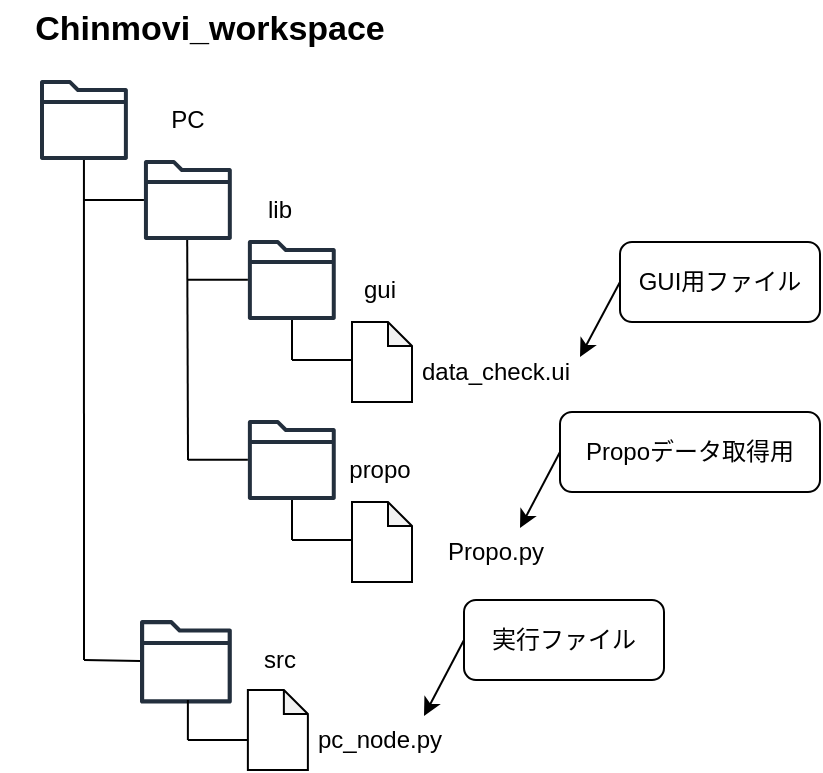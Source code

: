 <mxfile>
    <diagram id="Wi7q7UKDVkfP3ZR1_PGc" name="ページ1">
        <mxGraphModel dx="1093" dy="611" grid="1" gridSize="10" guides="1" tooltips="1" connect="1" arrows="1" fold="1" page="1" pageScale="1" pageWidth="827" pageHeight="1169" math="0" shadow="0">
            <root>
                <mxCell id="0"/>
                <mxCell id="1" parent="0"/>
                <mxCell id="3" value="&lt;b&gt;&lt;font style=&quot;font-size: 17px;&quot;&gt;Chinmovi_workspace&lt;/font&gt;&lt;/b&gt;" style="text;html=1;align=center;verticalAlign=middle;whiteSpace=wrap;rounded=0;" parent="1" vertex="1">
                    <mxGeometry x="20" y="20" width="210" height="30" as="geometry"/>
                </mxCell>
                <mxCell id="7" value="" style="sketch=0;outlineConnect=0;fontColor=#232F3E;gradientColor=none;fillColor=#232F3D;strokeColor=none;dashed=0;verticalLabelPosition=bottom;verticalAlign=top;align=center;html=1;fontSize=12;fontStyle=0;aspect=fixed;pointerEvents=1;shape=mxgraph.aws4.folder;" parent="1" vertex="1">
                    <mxGeometry x="40" y="60" width="43.94" height="40" as="geometry"/>
                </mxCell>
                <mxCell id="8" value="PC" style="text;html=1;align=center;verticalAlign=middle;whiteSpace=wrap;rounded=0;" parent="1" vertex="1">
                    <mxGeometry x="83.94" y="65" width="60" height="30" as="geometry"/>
                </mxCell>
                <mxCell id="9" value="" style="sketch=0;outlineConnect=0;fontColor=#232F3E;gradientColor=none;fillColor=#232F3D;strokeColor=none;dashed=0;verticalLabelPosition=bottom;verticalAlign=top;align=center;html=1;fontSize=12;fontStyle=0;aspect=fixed;pointerEvents=1;shape=mxgraph.aws4.folder;" parent="1" vertex="1">
                    <mxGeometry x="91.97" y="100" width="43.94" height="40" as="geometry"/>
                </mxCell>
                <mxCell id="10" value="" style="endArrow=none;html=1;" parent="1" source="7" edge="1">
                    <mxGeometry width="50" height="50" relative="1" as="geometry">
                        <mxPoint x="60" y="160" as="sourcePoint"/>
                        <mxPoint x="62" y="350.03" as="targetPoint"/>
                    </mxGeometry>
                </mxCell>
                <mxCell id="12" value="lib" style="text;html=1;align=center;verticalAlign=middle;whiteSpace=wrap;rounded=0;" parent="1" vertex="1">
                    <mxGeometry x="130" y="110" width="60" height="30" as="geometry"/>
                </mxCell>
                <mxCell id="16" value="" style="endArrow=none;html=1;" parent="1" target="9" edge="1">
                    <mxGeometry width="50" height="50" relative="1" as="geometry">
                        <mxPoint x="62" y="120" as="sourcePoint"/>
                        <mxPoint x="270" y="80" as="targetPoint"/>
                    </mxGeometry>
                </mxCell>
                <mxCell id="17" value="" style="endArrow=none;html=1;" parent="1" target="18" edge="1">
                    <mxGeometry width="50" height="50" relative="1" as="geometry">
                        <mxPoint x="62" y="350" as="sourcePoint"/>
                        <mxPoint x="270" y="310" as="targetPoint"/>
                    </mxGeometry>
                </mxCell>
                <mxCell id="18" value="" style="sketch=0;outlineConnect=0;fontColor=#232F3E;gradientColor=none;fillColor=#232F3D;strokeColor=none;dashed=0;verticalLabelPosition=bottom;verticalAlign=top;align=center;html=1;fontSize=12;fontStyle=0;aspect=fixed;pointerEvents=1;shape=mxgraph.aws4.folder;" parent="1" vertex="1">
                    <mxGeometry x="90" y="330" width="45.91" height="41.79" as="geometry"/>
                </mxCell>
                <mxCell id="20" value="src" style="text;html=1;align=center;verticalAlign=middle;whiteSpace=wrap;rounded=0;" parent="1" vertex="1">
                    <mxGeometry x="130" y="335" width="60" height="30" as="geometry"/>
                </mxCell>
                <mxCell id="23" value="" style="shape=note;whiteSpace=wrap;html=1;backgroundOutline=1;darkOpacity=0.05;size=12;direction=east;" parent="1" vertex="1">
                    <mxGeometry x="196" y="181" width="30" height="40" as="geometry"/>
                </mxCell>
                <mxCell id="24" value="" style="sketch=0;outlineConnect=0;fontColor=#232F3E;gradientColor=none;fillColor=#232F3D;strokeColor=none;dashed=0;verticalLabelPosition=bottom;verticalAlign=top;align=center;html=1;fontSize=12;fontStyle=0;aspect=fixed;pointerEvents=1;shape=mxgraph.aws4.folder;" parent="1" vertex="1">
                    <mxGeometry x="143.94" y="140" width="43.94" height="40" as="geometry"/>
                </mxCell>
                <mxCell id="25" value="" style="endArrow=none;html=1;" parent="1" edge="1">
                    <mxGeometry width="50" height="50" relative="1" as="geometry">
                        <mxPoint x="113.94" y="159.89" as="sourcePoint"/>
                        <mxPoint x="143.94" y="159.89" as="targetPoint"/>
                    </mxGeometry>
                </mxCell>
                <mxCell id="27" value="gui" style="text;html=1;align=center;verticalAlign=middle;whiteSpace=wrap;rounded=0;" parent="1" vertex="1">
                    <mxGeometry x="180" y="150" width="60" height="30" as="geometry"/>
                </mxCell>
                <mxCell id="28" value="" style="endArrow=none;html=1;" parent="1" edge="1">
                    <mxGeometry width="50" height="50" relative="1" as="geometry">
                        <mxPoint x="166" y="200" as="sourcePoint"/>
                        <mxPoint x="166" y="180" as="targetPoint"/>
                    </mxGeometry>
                </mxCell>
                <mxCell id="29" value="" style="endArrow=none;html=1;" parent="1" edge="1">
                    <mxGeometry width="50" height="50" relative="1" as="geometry">
                        <mxPoint x="196" y="200" as="sourcePoint"/>
                        <mxPoint x="166" y="200" as="targetPoint"/>
                    </mxGeometry>
                </mxCell>
                <mxCell id="30" value="data_check.ui" style="text;html=1;align=center;verticalAlign=middle;whiteSpace=wrap;rounded=0;" parent="1" vertex="1">
                    <mxGeometry x="226" y="191" width="84" height="30" as="geometry"/>
                </mxCell>
                <mxCell id="32" value="GUI用ファイル" style="rounded=1;whiteSpace=wrap;html=1;" parent="1" vertex="1">
                    <mxGeometry x="330" y="141" width="100" height="40" as="geometry"/>
                </mxCell>
                <mxCell id="33" value="" style="endArrow=classic;html=1;exitX=0;exitY=0.5;exitDx=0;exitDy=0;entryX=1;entryY=0.25;entryDx=0;entryDy=0;" parent="1" source="32" target="30" edge="1">
                    <mxGeometry width="50" height="50" relative="1" as="geometry">
                        <mxPoint x="320" y="270" as="sourcePoint"/>
                        <mxPoint x="370" y="220" as="targetPoint"/>
                    </mxGeometry>
                </mxCell>
                <mxCell id="36" value="" style="endArrow=none;html=1;" parent="1" edge="1">
                    <mxGeometry width="50" height="50" relative="1" as="geometry">
                        <mxPoint x="113.94" y="390" as="sourcePoint"/>
                        <mxPoint x="113.94" y="370" as="targetPoint"/>
                    </mxGeometry>
                </mxCell>
                <mxCell id="37" value="" style="endArrow=none;html=1;" parent="1" edge="1">
                    <mxGeometry width="50" height="50" relative="1" as="geometry">
                        <mxPoint x="143.94" y="390" as="sourcePoint"/>
                        <mxPoint x="113.94" y="390" as="targetPoint"/>
                    </mxGeometry>
                </mxCell>
                <mxCell id="39" value="" style="shape=note;whiteSpace=wrap;html=1;backgroundOutline=1;darkOpacity=0.05;size=12;direction=east;" parent="1" vertex="1">
                    <mxGeometry x="143.94" y="365" width="30" height="40" as="geometry"/>
                </mxCell>
                <mxCell id="40" value="pc_node.py" style="text;html=1;align=center;verticalAlign=middle;whiteSpace=wrap;rounded=0;" parent="1" vertex="1">
                    <mxGeometry x="168" y="375" width="84" height="30" as="geometry"/>
                </mxCell>
                <mxCell id="41" value="" style="endArrow=classic;html=1;exitX=0;exitY=0.5;exitDx=0;exitDy=0;entryX=1;entryY=0.25;entryDx=0;entryDy=0;" parent="1" edge="1">
                    <mxGeometry width="50" height="50" relative="1" as="geometry">
                        <mxPoint x="252" y="340" as="sourcePoint"/>
                        <mxPoint x="232" y="378" as="targetPoint"/>
                    </mxGeometry>
                </mxCell>
                <mxCell id="42" value="実行ファイル" style="rounded=1;whiteSpace=wrap;html=1;" parent="1" vertex="1">
                    <mxGeometry x="252" y="320" width="100" height="40" as="geometry"/>
                </mxCell>
                <mxCell id="43" value="" style="endArrow=none;html=1;" edge="1" parent="1">
                    <mxGeometry width="50" height="50" relative="1" as="geometry">
                        <mxPoint x="113.6" y="140" as="sourcePoint"/>
                        <mxPoint x="114" y="250" as="targetPoint"/>
                    </mxGeometry>
                </mxCell>
                <mxCell id="44" value="" style="endArrow=none;html=1;" edge="1" parent="1">
                    <mxGeometry width="50" height="50" relative="1" as="geometry">
                        <mxPoint x="113.94" y="249.89" as="sourcePoint"/>
                        <mxPoint x="143.94" y="249.89" as="targetPoint"/>
                    </mxGeometry>
                </mxCell>
                <mxCell id="45" value="" style="sketch=0;outlineConnect=0;fontColor=#232F3E;gradientColor=none;fillColor=#232F3D;strokeColor=none;dashed=0;verticalLabelPosition=bottom;verticalAlign=top;align=center;html=1;fontSize=12;fontStyle=0;aspect=fixed;pointerEvents=1;shape=mxgraph.aws4.folder;" vertex="1" parent="1">
                    <mxGeometry x="143.94" y="230" width="43.94" height="40" as="geometry"/>
                </mxCell>
                <mxCell id="46" value="propo" style="text;html=1;align=center;verticalAlign=middle;whiteSpace=wrap;rounded=0;" vertex="1" parent="1">
                    <mxGeometry x="180" y="240" width="60" height="30" as="geometry"/>
                </mxCell>
                <mxCell id="48" value="" style="endArrow=none;html=1;" edge="1" parent="1">
                    <mxGeometry width="50" height="50" relative="1" as="geometry">
                        <mxPoint x="166" y="290" as="sourcePoint"/>
                        <mxPoint x="166" y="270" as="targetPoint"/>
                    </mxGeometry>
                </mxCell>
                <mxCell id="49" value="" style="endArrow=none;html=1;" edge="1" parent="1">
                    <mxGeometry width="50" height="50" relative="1" as="geometry">
                        <mxPoint x="196" y="290" as="sourcePoint"/>
                        <mxPoint x="166" y="290" as="targetPoint"/>
                    </mxGeometry>
                </mxCell>
                <mxCell id="50" value="" style="shape=note;whiteSpace=wrap;html=1;backgroundOutline=1;darkOpacity=0.05;size=12;direction=east;" vertex="1" parent="1">
                    <mxGeometry x="196" y="271" width="30" height="40" as="geometry"/>
                </mxCell>
                <mxCell id="51" value="Propo.py" style="text;html=1;align=center;verticalAlign=middle;whiteSpace=wrap;rounded=0;" vertex="1" parent="1">
                    <mxGeometry x="226" y="281" width="84" height="30" as="geometry"/>
                </mxCell>
                <mxCell id="52" value="Propoデータ取得用" style="rounded=1;whiteSpace=wrap;html=1;" vertex="1" parent="1">
                    <mxGeometry x="300" y="226" width="130" height="40" as="geometry"/>
                </mxCell>
                <mxCell id="53" value="" style="endArrow=classic;html=1;exitX=0;exitY=0.5;exitDx=0;exitDy=0;entryX=1;entryY=0.25;entryDx=0;entryDy=0;" edge="1" parent="1" source="52">
                    <mxGeometry width="50" height="50" relative="1" as="geometry">
                        <mxPoint x="290" y="355" as="sourcePoint"/>
                        <mxPoint x="280" y="284" as="targetPoint"/>
                    </mxGeometry>
                </mxCell>
            </root>
        </mxGraphModel>
    </diagram>
</mxfile>